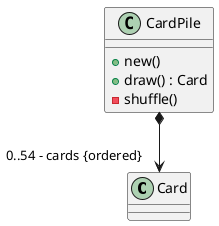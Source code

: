 @startuml

class Card {}

class CardPile{

    + new()
    + draw() : Card
    - shuffle()
}

CardPile *--> "0..54 - cards {ordered}" Card

@enduml